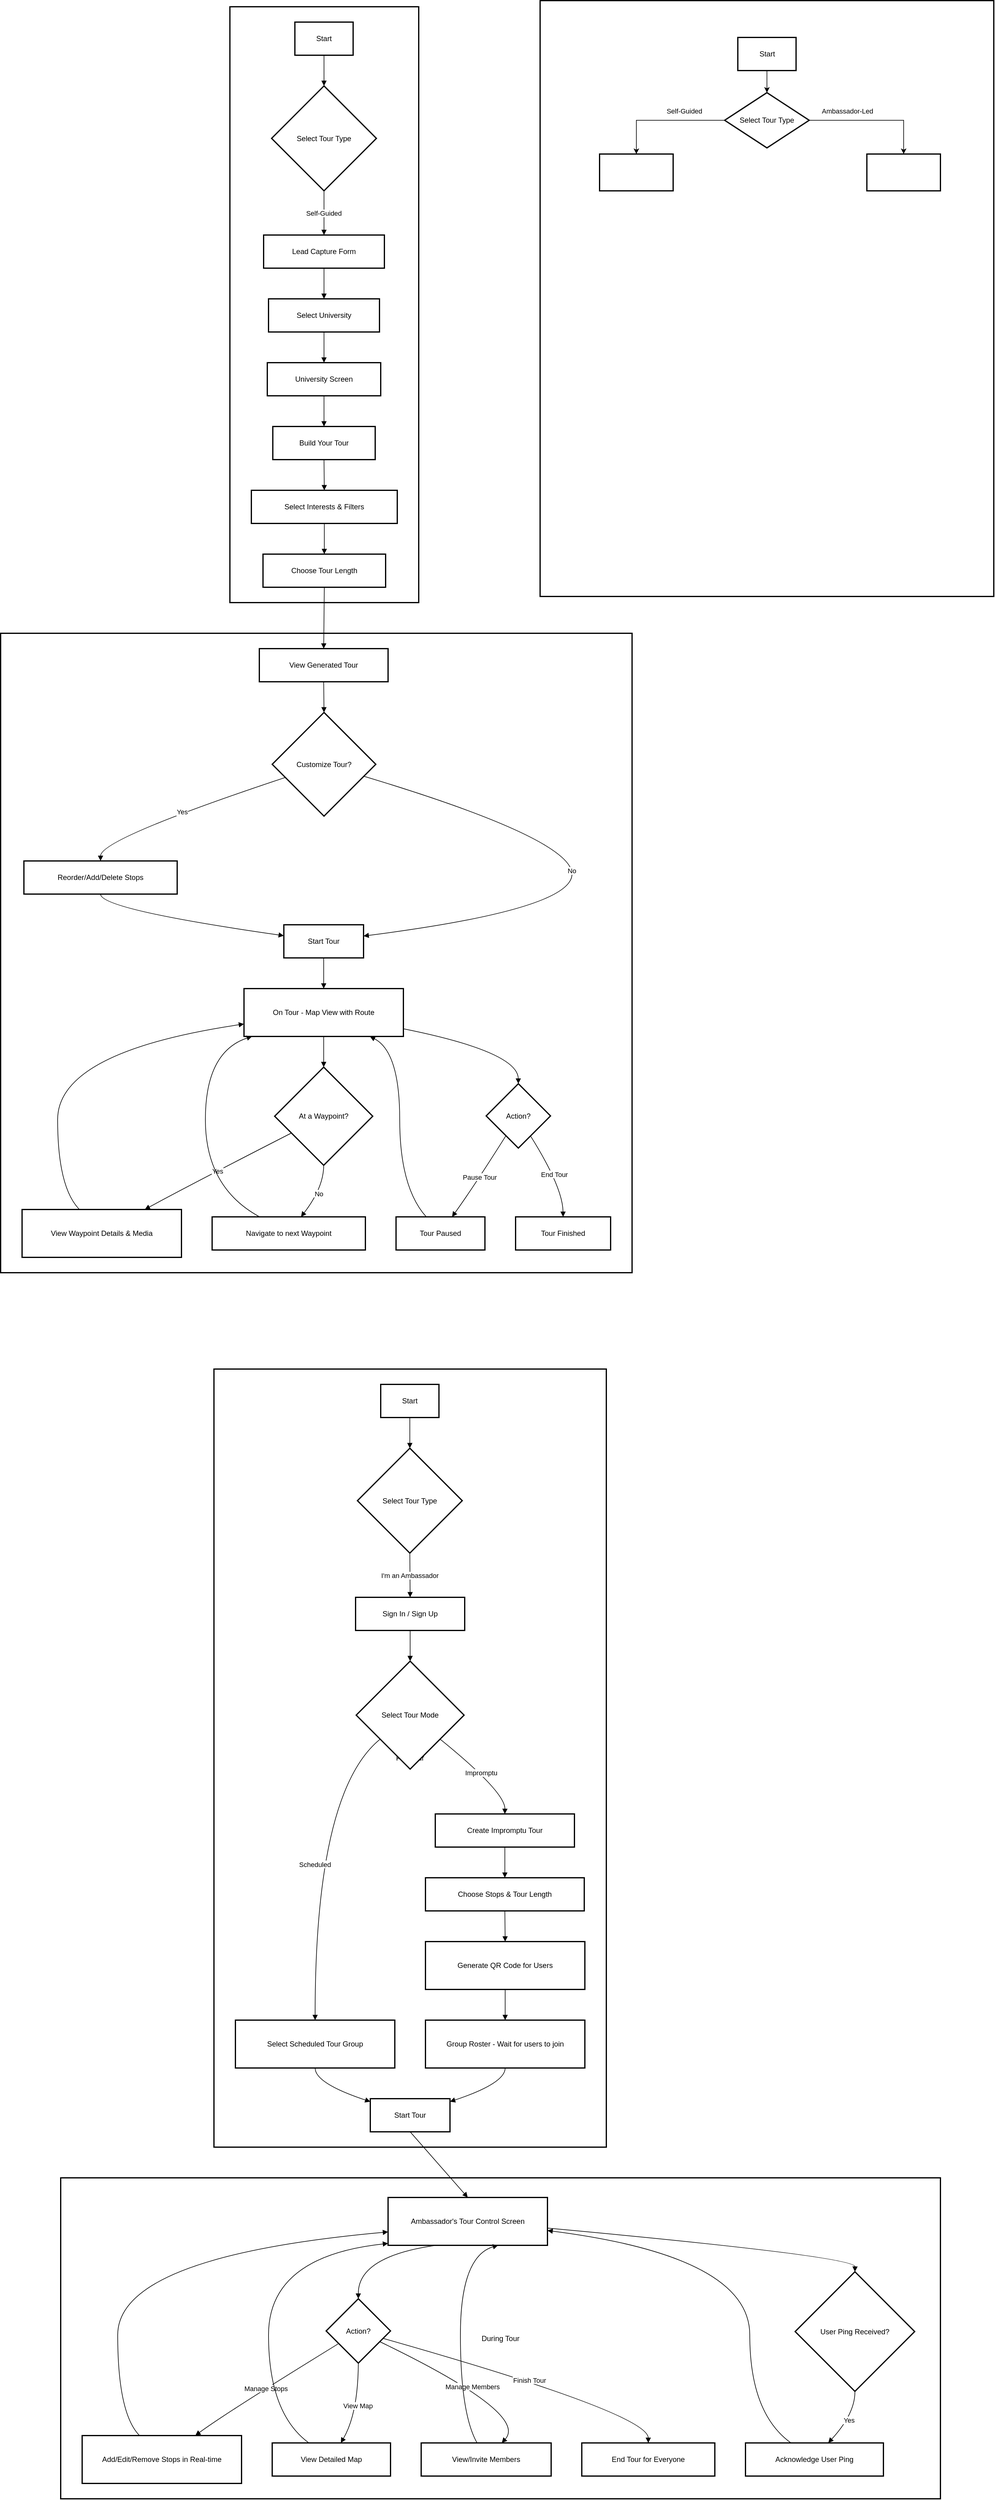 <mxfile version="28.1.2">
  <diagram name="Page-1" id="vpEQLEj9YnRDhis9yvVw">
    <mxGraphModel dx="1497" dy="820" grid="1" gridSize="10" guides="1" tooltips="1" connect="1" arrows="1" fold="1" page="1" pageScale="1" pageWidth="850" pageHeight="1100" math="0" shadow="0">
      <root>
        <mxCell id="0" />
        <mxCell id="1" parent="0" />
        <mxCell id="KLSkpIB5NiqMdhKE8LB_-2" value="Tour" style="whiteSpace=wrap;strokeWidth=2;" vertex="1" parent="1">
          <mxGeometry x="20" y="1041" width="1030" height="1042" as="geometry" />
        </mxCell>
        <mxCell id="KLSkpIB5NiqMdhKE8LB_-3" value="Pre-Tour" style="whiteSpace=wrap;strokeWidth=2;" vertex="1" parent="1">
          <mxGeometry x="394" y="20" width="308" height="971" as="geometry" />
        </mxCell>
        <mxCell id="KLSkpIB5NiqMdhKE8LB_-4" value="Start" style="whiteSpace=wrap;strokeWidth=2;" vertex="1" parent="1">
          <mxGeometry x="500" y="45" width="95" height="54" as="geometry" />
        </mxCell>
        <mxCell id="KLSkpIB5NiqMdhKE8LB_-5" value="Select Tour Type" style="rhombus;strokeWidth=2;whiteSpace=wrap;" vertex="1" parent="1">
          <mxGeometry x="462" y="149" width="171" height="171" as="geometry" />
        </mxCell>
        <mxCell id="KLSkpIB5NiqMdhKE8LB_-6" value="Lead Capture Form" style="whiteSpace=wrap;strokeWidth=2;" vertex="1" parent="1">
          <mxGeometry x="449" y="392" width="197" height="54" as="geometry" />
        </mxCell>
        <mxCell id="KLSkpIB5NiqMdhKE8LB_-7" value="Select University" style="whiteSpace=wrap;strokeWidth=2;" vertex="1" parent="1">
          <mxGeometry x="457" y="496" width="181" height="54" as="geometry" />
        </mxCell>
        <mxCell id="KLSkpIB5NiqMdhKE8LB_-8" value="University Screen" style="whiteSpace=wrap;strokeWidth=2;" vertex="1" parent="1">
          <mxGeometry x="455" y="600" width="185" height="54" as="geometry" />
        </mxCell>
        <mxCell id="KLSkpIB5NiqMdhKE8LB_-9" value="Build Your Tour" style="whiteSpace=wrap;strokeWidth=2;" vertex="1" parent="1">
          <mxGeometry x="464" y="704" width="167" height="54" as="geometry" />
        </mxCell>
        <mxCell id="KLSkpIB5NiqMdhKE8LB_-10" value="Select Interests &amp; Filters" style="whiteSpace=wrap;strokeWidth=2;" vertex="1" parent="1">
          <mxGeometry x="429" y="808" width="238" height="54" as="geometry" />
        </mxCell>
        <mxCell id="KLSkpIB5NiqMdhKE8LB_-11" value="Choose Tour Length" style="whiteSpace=wrap;strokeWidth=2;" vertex="1" parent="1">
          <mxGeometry x="448" y="912" width="200" height="54" as="geometry" />
        </mxCell>
        <mxCell id="KLSkpIB5NiqMdhKE8LB_-12" value="View Generated Tour" style="whiteSpace=wrap;strokeWidth=2;" vertex="1" parent="1">
          <mxGeometry x="442" y="1066" width="210" height="54" as="geometry" />
        </mxCell>
        <mxCell id="KLSkpIB5NiqMdhKE8LB_-13" value="Customize Tour?" style="rhombus;strokeWidth=2;whiteSpace=wrap;" vertex="1" parent="1">
          <mxGeometry x="463" y="1170" width="169" height="169" as="geometry" />
        </mxCell>
        <mxCell id="KLSkpIB5NiqMdhKE8LB_-14" value="Reorder/Add/Delete Stops" style="whiteSpace=wrap;strokeWidth=2;" vertex="1" parent="1">
          <mxGeometry x="58" y="1412" width="250" height="54" as="geometry" />
        </mxCell>
        <mxCell id="KLSkpIB5NiqMdhKE8LB_-15" value="Start Tour" style="whiteSpace=wrap;strokeWidth=2;" vertex="1" parent="1">
          <mxGeometry x="482" y="1516" width="130" height="54" as="geometry" />
        </mxCell>
        <mxCell id="KLSkpIB5NiqMdhKE8LB_-16" value="On Tour - Map View with Route" style="whiteSpace=wrap;strokeWidth=2;" vertex="1" parent="1">
          <mxGeometry x="417" y="1620" width="260" height="78" as="geometry" />
        </mxCell>
        <mxCell id="KLSkpIB5NiqMdhKE8LB_-17" value="At a Waypoint?" style="rhombus;strokeWidth=2;whiteSpace=wrap;" vertex="1" parent="1">
          <mxGeometry x="467" y="1748" width="160" height="160" as="geometry" />
        </mxCell>
        <mxCell id="KLSkpIB5NiqMdhKE8LB_-18" value="View Waypoint Details &amp; Media" style="whiteSpace=wrap;strokeWidth=2;" vertex="1" parent="1">
          <mxGeometry x="55" y="1980" width="260" height="78" as="geometry" />
        </mxCell>
        <mxCell id="KLSkpIB5NiqMdhKE8LB_-19" value="Navigate to next Waypoint" style="whiteSpace=wrap;strokeWidth=2;" vertex="1" parent="1">
          <mxGeometry x="365" y="1992" width="250" height="54" as="geometry" />
        </mxCell>
        <mxCell id="KLSkpIB5NiqMdhKE8LB_-20" value="Action?" style="rhombus;strokeWidth=2;whiteSpace=wrap;" vertex="1" parent="1">
          <mxGeometry x="812" y="1775" width="105" height="105" as="geometry" />
        </mxCell>
        <mxCell id="KLSkpIB5NiqMdhKE8LB_-21" value="Tour Paused" style="whiteSpace=wrap;strokeWidth=2;" vertex="1" parent="1">
          <mxGeometry x="665" y="1992" width="145" height="54" as="geometry" />
        </mxCell>
        <mxCell id="KLSkpIB5NiqMdhKE8LB_-22" value="Tour Finished" style="whiteSpace=wrap;strokeWidth=2;" vertex="1" parent="1">
          <mxGeometry x="860" y="1992" width="155" height="54" as="geometry" />
        </mxCell>
        <mxCell id="KLSkpIB5NiqMdhKE8LB_-23" value="" style="curved=1;startArrow=none;endArrow=block;exitX=0.5;exitY=1;entryX=0.5;entryY=0;rounded=0;" edge="1" parent="1" source="KLSkpIB5NiqMdhKE8LB_-4" target="KLSkpIB5NiqMdhKE8LB_-5">
          <mxGeometry relative="1" as="geometry">
            <Array as="points" />
          </mxGeometry>
        </mxCell>
        <mxCell id="KLSkpIB5NiqMdhKE8LB_-24" value="Self-Guided" style="curved=1;startArrow=none;endArrow=block;exitX=0.5;exitY=1;entryX=0.5;entryY=0.01;rounded=0;" edge="1" parent="1" source="KLSkpIB5NiqMdhKE8LB_-5" target="KLSkpIB5NiqMdhKE8LB_-6">
          <mxGeometry relative="1" as="geometry">
            <Array as="points" />
          </mxGeometry>
        </mxCell>
        <mxCell id="KLSkpIB5NiqMdhKE8LB_-25" value="" style="curved=1;startArrow=none;endArrow=block;exitX=0.5;exitY=1.01;entryX=0.5;entryY=0.01;rounded=0;" edge="1" parent="1" source="KLSkpIB5NiqMdhKE8LB_-6" target="KLSkpIB5NiqMdhKE8LB_-7">
          <mxGeometry relative="1" as="geometry">
            <Array as="points" />
          </mxGeometry>
        </mxCell>
        <mxCell id="KLSkpIB5NiqMdhKE8LB_-26" value="" style="curved=1;startArrow=none;endArrow=block;exitX=0.5;exitY=1.01;entryX=0.5;entryY=0.01;rounded=0;" edge="1" parent="1" source="KLSkpIB5NiqMdhKE8LB_-7" target="KLSkpIB5NiqMdhKE8LB_-8">
          <mxGeometry relative="1" as="geometry">
            <Array as="points" />
          </mxGeometry>
        </mxCell>
        <mxCell id="KLSkpIB5NiqMdhKE8LB_-27" value="" style="curved=1;startArrow=none;endArrow=block;exitX=0.5;exitY=1.01;entryX=0.5;entryY=0.01;rounded=0;" edge="1" parent="1" source="KLSkpIB5NiqMdhKE8LB_-8" target="KLSkpIB5NiqMdhKE8LB_-9">
          <mxGeometry relative="1" as="geometry">
            <Array as="points" />
          </mxGeometry>
        </mxCell>
        <mxCell id="KLSkpIB5NiqMdhKE8LB_-28" value="" style="curved=1;startArrow=none;endArrow=block;exitX=0.5;exitY=1.01;entryX=0.5;entryY=0.01;rounded=0;" edge="1" parent="1" source="KLSkpIB5NiqMdhKE8LB_-9" target="KLSkpIB5NiqMdhKE8LB_-10">
          <mxGeometry relative="1" as="geometry">
            <Array as="points" />
          </mxGeometry>
        </mxCell>
        <mxCell id="KLSkpIB5NiqMdhKE8LB_-29" value="" style="curved=1;startArrow=none;endArrow=block;exitX=0.5;exitY=1.01;entryX=0.5;entryY=0.01;rounded=0;" edge="1" parent="1" source="KLSkpIB5NiqMdhKE8LB_-10" target="KLSkpIB5NiqMdhKE8LB_-11">
          <mxGeometry relative="1" as="geometry">
            <Array as="points" />
          </mxGeometry>
        </mxCell>
        <mxCell id="KLSkpIB5NiqMdhKE8LB_-30" value="" style="curved=1;startArrow=none;endArrow=block;exitX=0.5;exitY=1.01;entryX=0.5;entryY=0.01;rounded=0;" edge="1" parent="1" source="KLSkpIB5NiqMdhKE8LB_-11" target="KLSkpIB5NiqMdhKE8LB_-12">
          <mxGeometry relative="1" as="geometry">
            <Array as="points" />
          </mxGeometry>
        </mxCell>
        <mxCell id="KLSkpIB5NiqMdhKE8LB_-31" value="" style="curved=1;startArrow=none;endArrow=block;exitX=0.5;exitY=1.01;entryX=0.5;entryY=0;rounded=0;" edge="1" parent="1" source="KLSkpIB5NiqMdhKE8LB_-12" target="KLSkpIB5NiqMdhKE8LB_-13">
          <mxGeometry relative="1" as="geometry">
            <Array as="points" />
          </mxGeometry>
        </mxCell>
        <mxCell id="KLSkpIB5NiqMdhKE8LB_-32" value="Yes" style="curved=1;startArrow=none;endArrow=block;exitX=0;exitY=0.67;entryX=0.5;entryY=0;rounded=0;" edge="1" parent="1" source="KLSkpIB5NiqMdhKE8LB_-13" target="KLSkpIB5NiqMdhKE8LB_-14">
          <mxGeometry relative="1" as="geometry">
            <Array as="points">
              <mxPoint x="183" y="1376" />
            </Array>
          </mxGeometry>
        </mxCell>
        <mxCell id="KLSkpIB5NiqMdhKE8LB_-33" value="No" style="curved=1;startArrow=none;endArrow=block;exitX=1;exitY=0.65;entryX=1;entryY=0.34;rounded=0;" edge="1" parent="1" source="KLSkpIB5NiqMdhKE8LB_-13" target="KLSkpIB5NiqMdhKE8LB_-15">
          <mxGeometry relative="1" as="geometry">
            <Array as="points">
              <mxPoint x="952" y="1376" />
              <mxPoint x="952" y="1491" />
            </Array>
          </mxGeometry>
        </mxCell>
        <mxCell id="KLSkpIB5NiqMdhKE8LB_-34" value="" style="curved=1;startArrow=none;endArrow=block;exitX=0.5;exitY=1;entryX=0;entryY=0.33;rounded=0;" edge="1" parent="1" source="KLSkpIB5NiqMdhKE8LB_-14" target="KLSkpIB5NiqMdhKE8LB_-15">
          <mxGeometry relative="1" as="geometry">
            <Array as="points">
              <mxPoint x="183" y="1491" />
            </Array>
          </mxGeometry>
        </mxCell>
        <mxCell id="KLSkpIB5NiqMdhKE8LB_-35" value="" style="curved=1;startArrow=none;endArrow=block;exitX=0.5;exitY=1;entryX=0.5;entryY=0;rounded=0;" edge="1" parent="1" source="KLSkpIB5NiqMdhKE8LB_-15" target="KLSkpIB5NiqMdhKE8LB_-16">
          <mxGeometry relative="1" as="geometry">
            <Array as="points" />
          </mxGeometry>
        </mxCell>
        <mxCell id="KLSkpIB5NiqMdhKE8LB_-36" value="" style="curved=1;startArrow=none;endArrow=block;exitX=0.5;exitY=1;entryX=0.5;entryY=0;rounded=0;" edge="1" parent="1" source="KLSkpIB5NiqMdhKE8LB_-16" target="KLSkpIB5NiqMdhKE8LB_-17">
          <mxGeometry relative="1" as="geometry">
            <Array as="points" />
          </mxGeometry>
        </mxCell>
        <mxCell id="KLSkpIB5NiqMdhKE8LB_-37" value="Yes" style="curved=1;startArrow=none;endArrow=block;exitX=0;exitY=0.76;entryX=0.77;entryY=0;rounded=0;" edge="1" parent="1" source="KLSkpIB5NiqMdhKE8LB_-17" target="KLSkpIB5NiqMdhKE8LB_-18">
          <mxGeometry relative="1" as="geometry">
            <Array as="points">
              <mxPoint x="321" y="1944" />
            </Array>
          </mxGeometry>
        </mxCell>
        <mxCell id="KLSkpIB5NiqMdhKE8LB_-38" value="" style="curved=1;startArrow=none;endArrow=block;exitX=0.36;exitY=0;entryX=0;entryY=0.74;rounded=0;" edge="1" parent="1" source="KLSkpIB5NiqMdhKE8LB_-18" target="KLSkpIB5NiqMdhKE8LB_-16">
          <mxGeometry relative="1" as="geometry">
            <Array as="points">
              <mxPoint x="113" y="1944" />
              <mxPoint x="113" y="1723" />
            </Array>
          </mxGeometry>
        </mxCell>
        <mxCell id="KLSkpIB5NiqMdhKE8LB_-39" value="No" style="curved=1;startArrow=none;endArrow=block;exitX=0.5;exitY=1;entryX=0.58;entryY=0;rounded=0;" edge="1" parent="1" source="KLSkpIB5NiqMdhKE8LB_-17" target="KLSkpIB5NiqMdhKE8LB_-19">
          <mxGeometry relative="1" as="geometry">
            <Array as="points">
              <mxPoint x="547" y="1944" />
            </Array>
          </mxGeometry>
        </mxCell>
        <mxCell id="KLSkpIB5NiqMdhKE8LB_-40" value="" style="curved=1;startArrow=none;endArrow=block;exitX=0.31;exitY=0;entryX=0.05;entryY=1;rounded=0;" edge="1" parent="1" source="KLSkpIB5NiqMdhKE8LB_-19" target="KLSkpIB5NiqMdhKE8LB_-16">
          <mxGeometry relative="1" as="geometry">
            <Array as="points">
              <mxPoint x="354" y="1944" />
              <mxPoint x="354" y="1723" />
            </Array>
          </mxGeometry>
        </mxCell>
        <mxCell id="KLSkpIB5NiqMdhKE8LB_-41" value="" style="curved=1;startArrow=none;endArrow=block;exitX=1;exitY=0.84;entryX=0.5;entryY=0;rounded=0;" edge="1" parent="1" source="KLSkpIB5NiqMdhKE8LB_-16" target="KLSkpIB5NiqMdhKE8LB_-20">
          <mxGeometry relative="1" as="geometry">
            <Array as="points">
              <mxPoint x="864" y="1723" />
            </Array>
          </mxGeometry>
        </mxCell>
        <mxCell id="KLSkpIB5NiqMdhKE8LB_-42" value="Pause Tour" style="curved=1;startArrow=none;endArrow=block;exitX=0.18;exitY=1.01;entryX=0.63;entryY=0;rounded=0;" edge="1" parent="1" source="KLSkpIB5NiqMdhKE8LB_-20" target="KLSkpIB5NiqMdhKE8LB_-21">
          <mxGeometry relative="1" as="geometry">
            <Array as="points">
              <mxPoint x="791" y="1944" />
            </Array>
          </mxGeometry>
        </mxCell>
        <mxCell id="KLSkpIB5NiqMdhKE8LB_-43" value="" style="curved=1;startArrow=none;endArrow=block;exitX=0.34;exitY=0;entryX=0.79;entryY=1;rounded=0;" edge="1" parent="1" source="KLSkpIB5NiqMdhKE8LB_-21" target="KLSkpIB5NiqMdhKE8LB_-16">
          <mxGeometry relative="1" as="geometry">
            <Array as="points">
              <mxPoint x="671" y="1944" />
              <mxPoint x="671" y="1723" />
            </Array>
          </mxGeometry>
        </mxCell>
        <mxCell id="KLSkpIB5NiqMdhKE8LB_-44" value="End Tour" style="curved=1;startArrow=none;endArrow=block;exitX=0.81;exitY=1.01;entryX=0.5;entryY=0;rounded=0;" edge="1" parent="1" source="KLSkpIB5NiqMdhKE8LB_-20" target="KLSkpIB5NiqMdhKE8LB_-22">
          <mxGeometry relative="1" as="geometry">
            <Array as="points">
              <mxPoint x="937" y="1944" />
            </Array>
          </mxGeometry>
        </mxCell>
        <mxCell id="KLSkpIB5NiqMdhKE8LB_-48" value="" style="whiteSpace=wrap;strokeWidth=2;" vertex="1" parent="1">
          <mxGeometry x="900" y="10" width="740" height="971" as="geometry" />
        </mxCell>
        <mxCell id="KLSkpIB5NiqMdhKE8LB_-57" value="" style="edgeStyle=orthogonalEdgeStyle;rounded=0;orthogonalLoop=1;jettySize=auto;html=1;" edge="1" parent="1" source="KLSkpIB5NiqMdhKE8LB_-45" target="KLSkpIB5NiqMdhKE8LB_-47">
          <mxGeometry relative="1" as="geometry" />
        </mxCell>
        <mxCell id="KLSkpIB5NiqMdhKE8LB_-45" value="Start" style="whiteSpace=wrap;strokeWidth=2;" vertex="1" parent="1">
          <mxGeometry x="1222.5" y="70" width="95" height="54" as="geometry" />
        </mxCell>
        <mxCell id="KLSkpIB5NiqMdhKE8LB_-52" value="" style="edgeStyle=orthogonalEdgeStyle;rounded=0;orthogonalLoop=1;jettySize=auto;html=1;" edge="1" parent="1" source="KLSkpIB5NiqMdhKE8LB_-47" target="KLSkpIB5NiqMdhKE8LB_-51">
          <mxGeometry relative="1" as="geometry" />
        </mxCell>
        <mxCell id="KLSkpIB5NiqMdhKE8LB_-53" value="Self-Guided" style="edgeLabel;html=1;align=center;verticalAlign=middle;resizable=0;points=[];" vertex="1" connectable="0" parent="KLSkpIB5NiqMdhKE8LB_-52">
          <mxGeometry x="-0.188" y="-3" relative="1" as="geometry">
            <mxPoint x="15" y="-12" as="offset" />
          </mxGeometry>
        </mxCell>
        <mxCell id="KLSkpIB5NiqMdhKE8LB_-55" value="" style="edgeStyle=orthogonalEdgeStyle;rounded=0;orthogonalLoop=1;jettySize=auto;html=1;" edge="1" parent="1" source="KLSkpIB5NiqMdhKE8LB_-47" target="KLSkpIB5NiqMdhKE8LB_-54">
          <mxGeometry relative="1" as="geometry" />
        </mxCell>
        <mxCell id="KLSkpIB5NiqMdhKE8LB_-56" value="Ambassador-Led" style="edgeLabel;html=1;align=center;verticalAlign=middle;resizable=0;points=[];" vertex="1" connectable="0" parent="KLSkpIB5NiqMdhKE8LB_-55">
          <mxGeometry x="-0.42" y="-2" relative="1" as="geometry">
            <mxPoint x="1" y="-17" as="offset" />
          </mxGeometry>
        </mxCell>
        <mxCell id="KLSkpIB5NiqMdhKE8LB_-47" value="Select Tour Type" style="rhombus;strokeWidth=2;whiteSpace=wrap;" vertex="1" parent="1">
          <mxGeometry x="1201" y="160" width="138" height="90" as="geometry" />
        </mxCell>
        <mxCell id="KLSkpIB5NiqMdhKE8LB_-51" value="" style="whiteSpace=wrap;html=1;strokeWidth=2;" vertex="1" parent="1">
          <mxGeometry x="997" y="260" width="120" height="60" as="geometry" />
        </mxCell>
        <mxCell id="KLSkpIB5NiqMdhKE8LB_-54" value="" style="whiteSpace=wrap;html=1;strokeWidth=2;" vertex="1" parent="1">
          <mxGeometry x="1433" y="260" width="120" height="60" as="geometry" />
        </mxCell>
        <mxCell id="KLSkpIB5NiqMdhKE8LB_-58" value="During Tour" style="whiteSpace=wrap;strokeWidth=2;" vertex="1" parent="1">
          <mxGeometry x="118" y="3558" width="1435" height="523" as="geometry" />
        </mxCell>
        <mxCell id="KLSkpIB5NiqMdhKE8LB_-59" value="Pre-Tour" style="whiteSpace=wrap;strokeWidth=2;" vertex="1" parent="1">
          <mxGeometry x="368" y="2240" width="640" height="1268" as="geometry" />
        </mxCell>
        <mxCell id="KLSkpIB5NiqMdhKE8LB_-60" value="Start" style="whiteSpace=wrap;strokeWidth=2;" vertex="1" parent="1">
          <mxGeometry x="640" y="2265" width="95" height="54" as="geometry" />
        </mxCell>
        <mxCell id="KLSkpIB5NiqMdhKE8LB_-61" value="Select Tour Type" style="rhombus;strokeWidth=2;whiteSpace=wrap;" vertex="1" parent="1">
          <mxGeometry x="602" y="2369" width="171" height="171" as="geometry" />
        </mxCell>
        <mxCell id="KLSkpIB5NiqMdhKE8LB_-62" value="Sign In / Sign Up" style="whiteSpace=wrap;strokeWidth=2;" vertex="1" parent="1">
          <mxGeometry x="599" y="2612" width="178" height="54" as="geometry" />
        </mxCell>
        <mxCell id="KLSkpIB5NiqMdhKE8LB_-63" value="Select Tour Mode" style="rhombus;strokeWidth=2;whiteSpace=wrap;" vertex="1" parent="1">
          <mxGeometry x="600" y="2716" width="176" height="176" as="geometry" />
        </mxCell>
        <mxCell id="KLSkpIB5NiqMdhKE8LB_-64" value="Select Scheduled Tour Group" style="whiteSpace=wrap;strokeWidth=2;" vertex="1" parent="1">
          <mxGeometry x="403" y="3301" width="260" height="78" as="geometry" />
        </mxCell>
        <mxCell id="KLSkpIB5NiqMdhKE8LB_-65" value="Create Impromptu Tour" style="whiteSpace=wrap;strokeWidth=2;" vertex="1" parent="1">
          <mxGeometry x="729" y="2965" width="227" height="54" as="geometry" />
        </mxCell>
        <mxCell id="KLSkpIB5NiqMdhKE8LB_-66" value="Choose Stops &amp; Tour Length" style="whiteSpace=wrap;strokeWidth=2;" vertex="1" parent="1">
          <mxGeometry x="713" y="3069" width="259" height="54" as="geometry" />
        </mxCell>
        <mxCell id="KLSkpIB5NiqMdhKE8LB_-67" value="Generate QR Code for Users" style="whiteSpace=wrap;strokeWidth=2;" vertex="1" parent="1">
          <mxGeometry x="713" y="3173" width="260" height="78" as="geometry" />
        </mxCell>
        <mxCell id="KLSkpIB5NiqMdhKE8LB_-68" value="Group Roster - Wait for users to join" style="whiteSpace=wrap;strokeWidth=2;" vertex="1" parent="1">
          <mxGeometry x="713" y="3301" width="260" height="78" as="geometry" />
        </mxCell>
        <mxCell id="KLSkpIB5NiqMdhKE8LB_-69" value="Start Tour" style="whiteSpace=wrap;strokeWidth=2;" vertex="1" parent="1">
          <mxGeometry x="623" y="3429" width="130" height="54" as="geometry" />
        </mxCell>
        <mxCell id="KLSkpIB5NiqMdhKE8LB_-70" value="Ambassador&#39;s Tour Control Screen" style="whiteSpace=wrap;strokeWidth=2;" vertex="1" parent="1">
          <mxGeometry x="652" y="3590" width="260" height="78" as="geometry" />
        </mxCell>
        <mxCell id="KLSkpIB5NiqMdhKE8LB_-71" value="Action?" style="rhombus;strokeWidth=2;whiteSpace=wrap;" vertex="1" parent="1">
          <mxGeometry x="551" y="3755" width="105" height="105" as="geometry" />
        </mxCell>
        <mxCell id="KLSkpIB5NiqMdhKE8LB_-72" value="Add/Edit/Remove Stops in Real-time" style="whiteSpace=wrap;strokeWidth=2;" vertex="1" parent="1">
          <mxGeometry x="153" y="3978" width="260" height="78" as="geometry" />
        </mxCell>
        <mxCell id="KLSkpIB5NiqMdhKE8LB_-73" value="View Detailed Map" style="whiteSpace=wrap;strokeWidth=2;" vertex="1" parent="1">
          <mxGeometry x="463" y="3990" width="193" height="54" as="geometry" />
        </mxCell>
        <mxCell id="KLSkpIB5NiqMdhKE8LB_-74" value="View/Invite Members" style="whiteSpace=wrap;strokeWidth=2;" vertex="1" parent="1">
          <mxGeometry x="706" y="3990" width="212" height="54" as="geometry" />
        </mxCell>
        <mxCell id="KLSkpIB5NiqMdhKE8LB_-75" value="End Tour for Everyone" style="whiteSpace=wrap;strokeWidth=2;" vertex="1" parent="1">
          <mxGeometry x="968" y="3990" width="217" height="54" as="geometry" />
        </mxCell>
        <mxCell id="KLSkpIB5NiqMdhKE8LB_-76" value="User Ping Received?" style="rhombus;strokeWidth=2;whiteSpace=wrap;" vertex="1" parent="1">
          <mxGeometry x="1316" y="3711" width="195" height="195" as="geometry" />
        </mxCell>
        <mxCell id="KLSkpIB5NiqMdhKE8LB_-77" value="Acknowledge User Ping" style="whiteSpace=wrap;strokeWidth=2;" vertex="1" parent="1">
          <mxGeometry x="1235" y="3990" width="225" height="54" as="geometry" />
        </mxCell>
        <mxCell id="KLSkpIB5NiqMdhKE8LB_-78" value="" style="curved=1;startArrow=none;endArrow=block;exitX=0.5;exitY=1;entryX=0.5;entryY=0;rounded=0;" edge="1" parent="1" source="KLSkpIB5NiqMdhKE8LB_-60" target="KLSkpIB5NiqMdhKE8LB_-61">
          <mxGeometry relative="1" as="geometry">
            <Array as="points" />
          </mxGeometry>
        </mxCell>
        <mxCell id="KLSkpIB5NiqMdhKE8LB_-79" value="I&#39;m an Ambassador" style="curved=1;startArrow=none;endArrow=block;exitX=0.5;exitY=1;entryX=0.5;entryY=0.01;rounded=0;" edge="1" parent="1" source="KLSkpIB5NiqMdhKE8LB_-61" target="KLSkpIB5NiqMdhKE8LB_-62">
          <mxGeometry relative="1" as="geometry">
            <Array as="points" />
          </mxGeometry>
        </mxCell>
        <mxCell id="KLSkpIB5NiqMdhKE8LB_-80" value="" style="curved=1;startArrow=none;endArrow=block;exitX=0.5;exitY=1.01;entryX=0.5;entryY=0;rounded=0;" edge="1" parent="1" source="KLSkpIB5NiqMdhKE8LB_-62" target="KLSkpIB5NiqMdhKE8LB_-63">
          <mxGeometry relative="1" as="geometry">
            <Array as="points" />
          </mxGeometry>
        </mxCell>
        <mxCell id="KLSkpIB5NiqMdhKE8LB_-81" value="Scheduled" style="curved=1;startArrow=none;endArrow=block;exitX=0;exitY=0.9;entryX=0.5;entryY=0;rounded=0;" edge="1" parent="1" source="KLSkpIB5NiqMdhKE8LB_-63" target="KLSkpIB5NiqMdhKE8LB_-64">
          <mxGeometry relative="1" as="geometry">
            <Array as="points">
              <mxPoint x="533" y="2929" />
            </Array>
          </mxGeometry>
        </mxCell>
        <mxCell id="KLSkpIB5NiqMdhKE8LB_-82" value="Impromptu" style="curved=1;startArrow=none;endArrow=block;exitX=1;exitY=0.9;entryX=0.5;entryY=0;rounded=0;" edge="1" parent="1" source="KLSkpIB5NiqMdhKE8LB_-63" target="KLSkpIB5NiqMdhKE8LB_-65">
          <mxGeometry relative="1" as="geometry">
            <Array as="points">
              <mxPoint x="843" y="2929" />
            </Array>
          </mxGeometry>
        </mxCell>
        <mxCell id="KLSkpIB5NiqMdhKE8LB_-83" value="" style="curved=1;startArrow=none;endArrow=block;exitX=0.5;exitY=1;entryX=0.5;entryY=0;rounded=0;" edge="1" parent="1" source="KLSkpIB5NiqMdhKE8LB_-65" target="KLSkpIB5NiqMdhKE8LB_-66">
          <mxGeometry relative="1" as="geometry">
            <Array as="points" />
          </mxGeometry>
        </mxCell>
        <mxCell id="KLSkpIB5NiqMdhKE8LB_-84" value="" style="curved=1;startArrow=none;endArrow=block;exitX=0.5;exitY=1;entryX=0.5;entryY=0;rounded=0;" edge="1" parent="1" source="KLSkpIB5NiqMdhKE8LB_-66" target="KLSkpIB5NiqMdhKE8LB_-67">
          <mxGeometry relative="1" as="geometry">
            <Array as="points" />
          </mxGeometry>
        </mxCell>
        <mxCell id="KLSkpIB5NiqMdhKE8LB_-85" value="" style="curved=1;startArrow=none;endArrow=block;exitX=0.5;exitY=1;entryX=0.5;entryY=0;rounded=0;" edge="1" parent="1" source="KLSkpIB5NiqMdhKE8LB_-67" target="KLSkpIB5NiqMdhKE8LB_-68">
          <mxGeometry relative="1" as="geometry">
            <Array as="points" />
          </mxGeometry>
        </mxCell>
        <mxCell id="KLSkpIB5NiqMdhKE8LB_-86" value="" style="curved=1;startArrow=none;endArrow=block;exitX=0.5;exitY=1;entryX=1;entryY=0.09;rounded=0;" edge="1" parent="1" source="KLSkpIB5NiqMdhKE8LB_-68" target="KLSkpIB5NiqMdhKE8LB_-69">
          <mxGeometry relative="1" as="geometry">
            <Array as="points">
              <mxPoint x="843" y="3404" />
            </Array>
          </mxGeometry>
        </mxCell>
        <mxCell id="KLSkpIB5NiqMdhKE8LB_-87" value="" style="curved=1;startArrow=none;endArrow=block;exitX=0.5;exitY=1;entryX=0;entryY=0.09;rounded=0;" edge="1" parent="1" source="KLSkpIB5NiqMdhKE8LB_-64" target="KLSkpIB5NiqMdhKE8LB_-69">
          <mxGeometry relative="1" as="geometry">
            <Array as="points">
              <mxPoint x="533" y="3404" />
            </Array>
          </mxGeometry>
        </mxCell>
        <mxCell id="KLSkpIB5NiqMdhKE8LB_-88" value="" style="curved=1;startArrow=none;endArrow=block;exitX=0.5;exitY=1;entryX=0.5;entryY=0;rounded=0;" edge="1" parent="1" source="KLSkpIB5NiqMdhKE8LB_-69" target="KLSkpIB5NiqMdhKE8LB_-70">
          <mxGeometry relative="1" as="geometry">
            <Array as="points" />
          </mxGeometry>
        </mxCell>
        <mxCell id="KLSkpIB5NiqMdhKE8LB_-89" value="" style="curved=1;startArrow=none;endArrow=block;exitX=0.3;exitY=1;entryX=0.5;entryY=0;rounded=0;" edge="1" parent="1" source="KLSkpIB5NiqMdhKE8LB_-70" target="KLSkpIB5NiqMdhKE8LB_-71">
          <mxGeometry relative="1" as="geometry">
            <Array as="points">
              <mxPoint x="603" y="3686" />
            </Array>
          </mxGeometry>
        </mxCell>
        <mxCell id="KLSkpIB5NiqMdhKE8LB_-90" value="Manage Stops" style="curved=1;startArrow=none;endArrow=block;exitX=0;exitY=0.82;entryX=0.71;entryY=0;rounded=0;" edge="1" parent="1" source="KLSkpIB5NiqMdhKE8LB_-71" target="KLSkpIB5NiqMdhKE8LB_-72">
          <mxGeometry relative="1" as="geometry">
            <Array as="points">
              <mxPoint x="386" y="3942" />
            </Array>
          </mxGeometry>
        </mxCell>
        <mxCell id="KLSkpIB5NiqMdhKE8LB_-91" value="" style="curved=1;startArrow=none;endArrow=block;exitX=0.36;exitY=0;entryX=0;entryY=0.72;rounded=0;" edge="1" parent="1" source="KLSkpIB5NiqMdhKE8LB_-72" target="KLSkpIB5NiqMdhKE8LB_-70">
          <mxGeometry relative="1" as="geometry">
            <Array as="points">
              <mxPoint x="211" y="3942" />
              <mxPoint x="211" y="3686" />
            </Array>
          </mxGeometry>
        </mxCell>
        <mxCell id="KLSkpIB5NiqMdhKE8LB_-92" value="View Map" style="curved=1;startArrow=none;endArrow=block;exitX=0.5;exitY=1.01;entryX=0.58;entryY=0;rounded=0;" edge="1" parent="1" source="KLSkpIB5NiqMdhKE8LB_-71" target="KLSkpIB5NiqMdhKE8LB_-73">
          <mxGeometry relative="1" as="geometry">
            <Array as="points">
              <mxPoint x="603" y="3942" />
            </Array>
          </mxGeometry>
        </mxCell>
        <mxCell id="KLSkpIB5NiqMdhKE8LB_-93" value="" style="curved=1;startArrow=none;endArrow=block;exitX=0.31;exitY=0;entryX=0;entryY=0.96;rounded=0;" edge="1" parent="1" source="KLSkpIB5NiqMdhKE8LB_-73" target="KLSkpIB5NiqMdhKE8LB_-70">
          <mxGeometry relative="1" as="geometry">
            <Array as="points">
              <mxPoint x="457" y="3942" />
              <mxPoint x="457" y="3686" />
            </Array>
          </mxGeometry>
        </mxCell>
        <mxCell id="KLSkpIB5NiqMdhKE8LB_-94" value="Manage Members" style="curved=1;startArrow=none;endArrow=block;exitX=1;exitY=0.75;entryX=0.62;entryY=0;rounded=0;" edge="1" parent="1" source="KLSkpIB5NiqMdhKE8LB_-71" target="KLSkpIB5NiqMdhKE8LB_-74">
          <mxGeometry relative="1" as="geometry">
            <Array as="points">
              <mxPoint x="882" y="3942" />
            </Array>
          </mxGeometry>
        </mxCell>
        <mxCell id="KLSkpIB5NiqMdhKE8LB_-95" value="" style="curved=1;startArrow=none;endArrow=block;exitX=0.43;exitY=0;entryX=0.69;entryY=1;rounded=0;" edge="1" parent="1" source="KLSkpIB5NiqMdhKE8LB_-74" target="KLSkpIB5NiqMdhKE8LB_-70">
          <mxGeometry relative="1" as="geometry">
            <Array as="points">
              <mxPoint x="770" y="3942" />
              <mxPoint x="770" y="3686" />
            </Array>
          </mxGeometry>
        </mxCell>
        <mxCell id="KLSkpIB5NiqMdhKE8LB_-96" value="Finish Tour" style="curved=1;startArrow=none;endArrow=block;exitX=1;exitY=0.65;entryX=0.5;entryY=0;rounded=0;" edge="1" parent="1" source="KLSkpIB5NiqMdhKE8LB_-71" target="KLSkpIB5NiqMdhKE8LB_-75">
          <mxGeometry relative="1" as="geometry">
            <Array as="points">
              <mxPoint x="1076" y="3942" />
            </Array>
          </mxGeometry>
        </mxCell>
        <mxCell id="KLSkpIB5NiqMdhKE8LB_-97" value="" style="curved=1;startArrow=none;endArrow=block;exitX=1;exitY=0.64;entryX=0.5;entryY=0;rounded=0;" edge="1" parent="1" source="KLSkpIB5NiqMdhKE8LB_-70" target="KLSkpIB5NiqMdhKE8LB_-76">
          <mxGeometry relative="1" as="geometry">
            <Array as="points">
              <mxPoint x="1414" y="3686" />
            </Array>
          </mxGeometry>
        </mxCell>
        <mxCell id="KLSkpIB5NiqMdhKE8LB_-98" value="Yes" style="curved=1;startArrow=none;endArrow=block;exitX=0.5;exitY=1;entryX=0.6;entryY=0;rounded=0;" edge="1" parent="1" source="KLSkpIB5NiqMdhKE8LB_-76" target="KLSkpIB5NiqMdhKE8LB_-77">
          <mxGeometry relative="1" as="geometry">
            <Array as="points">
              <mxPoint x="1414" y="3942" />
            </Array>
          </mxGeometry>
        </mxCell>
        <mxCell id="KLSkpIB5NiqMdhKE8LB_-99" value="" style="curved=1;startArrow=none;endArrow=block;exitX=0.33;exitY=0;entryX=1;entryY=0.69;rounded=0;" edge="1" parent="1" source="KLSkpIB5NiqMdhKE8LB_-77" target="KLSkpIB5NiqMdhKE8LB_-70">
          <mxGeometry relative="1" as="geometry">
            <Array as="points">
              <mxPoint x="1242" y="3942" />
              <mxPoint x="1242" y="3686" />
            </Array>
          </mxGeometry>
        </mxCell>
      </root>
    </mxGraphModel>
  </diagram>
</mxfile>
